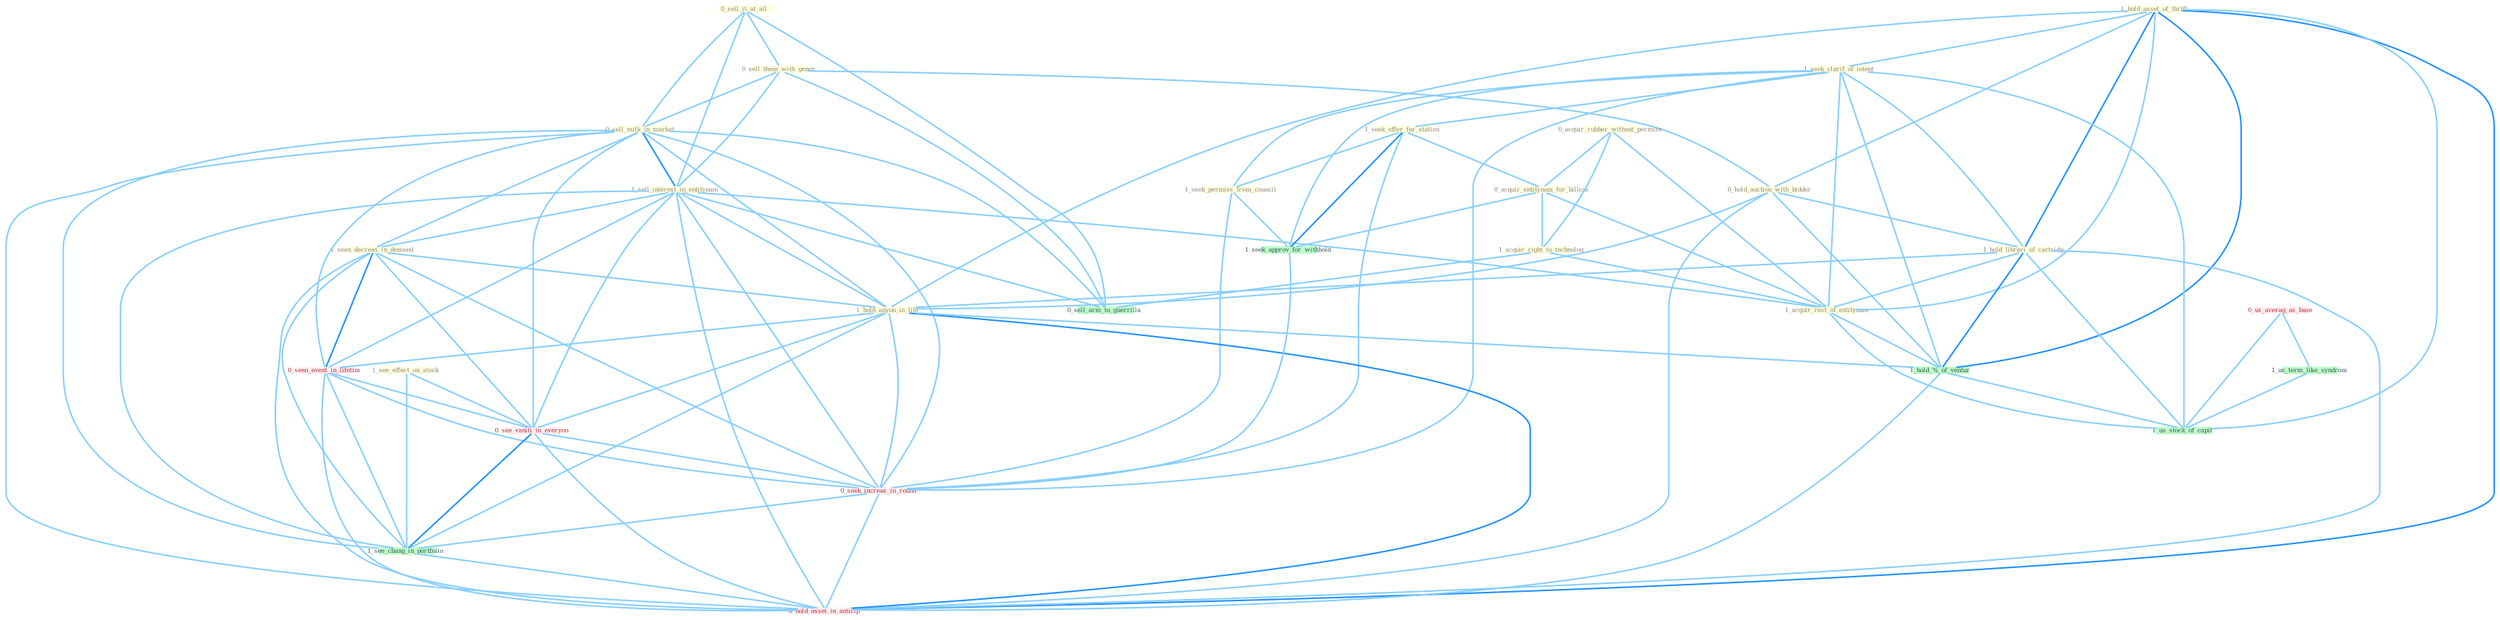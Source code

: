Graph G{ 
    node
    [shape=polygon,style=filled,width=.5,height=.06,color="#BDFCC9",fixedsize=true,fontsize=4,
    fontcolor="#2f4f4f"];
    {node
    [color="#ffffe0", fontcolor="#8b7d6b"] "0_sell_it_at_all " "1_hold_asset_of_thrift " "0_sell_them_with_gener " "0_sell_milk_in_market " "1_seek_clarif_of_intent " "0_acquir_rubber_without_permiss " "1_sell_interest_in_entitynam " "1_seen_decreas_in_demand " "1_seek_offer_for_station " "0_hold_auction_with_bidder " "0_acquir_entitynam_for_billion " "1_hold_librari_of_cartridg " "1_acquir_right_to_technolog " "1_seek_permiss_from_council " "1_acquir_rest_of_entitynam " "1_see_effect_on_stock " "1_hold_anyon_in_life "}
{node [color="#fff0f5", fontcolor="#b22222"] "0_seen_event_in_lifetim " "0_us_averag_as_base " "0_see_vaniti_in_everyon " "0_seek_increas_in_round " "0_hold_asset_in_anticip "}
edge [color="#B0E2FF"];

	"0_sell_it_at_all " -- "0_sell_them_with_gener " [w="1", color="#87cefa" ];
	"0_sell_it_at_all " -- "0_sell_milk_in_market " [w="1", color="#87cefa" ];
	"0_sell_it_at_all " -- "1_sell_interest_in_entitynam " [w="1", color="#87cefa" ];
	"0_sell_it_at_all " -- "0_sell_arm_to_guerrilla " [w="1", color="#87cefa" ];
	"1_hold_asset_of_thrift " -- "1_seek_clarif_of_intent " [w="1", color="#87cefa" ];
	"1_hold_asset_of_thrift " -- "0_hold_auction_with_bidder " [w="1", color="#87cefa" ];
	"1_hold_asset_of_thrift " -- "1_hold_librari_of_cartridg " [w="2", color="#1e90ff" , len=0.8];
	"1_hold_asset_of_thrift " -- "1_acquir_rest_of_entitynam " [w="1", color="#87cefa" ];
	"1_hold_asset_of_thrift " -- "1_hold_anyon_in_life " [w="1", color="#87cefa" ];
	"1_hold_asset_of_thrift " -- "1_hold_%_of_ventur " [w="2", color="#1e90ff" , len=0.8];
	"1_hold_asset_of_thrift " -- "1_us_stock_of_capit " [w="1", color="#87cefa" ];
	"1_hold_asset_of_thrift " -- "0_hold_asset_in_anticip " [w="2", color="#1e90ff" , len=0.8];
	"0_sell_them_with_gener " -- "0_sell_milk_in_market " [w="1", color="#87cefa" ];
	"0_sell_them_with_gener " -- "1_sell_interest_in_entitynam " [w="1", color="#87cefa" ];
	"0_sell_them_with_gener " -- "0_hold_auction_with_bidder " [w="1", color="#87cefa" ];
	"0_sell_them_with_gener " -- "0_sell_arm_to_guerrilla " [w="1", color="#87cefa" ];
	"0_sell_milk_in_market " -- "1_sell_interest_in_entitynam " [w="2", color="#1e90ff" , len=0.8];
	"0_sell_milk_in_market " -- "1_seen_decreas_in_demand " [w="1", color="#87cefa" ];
	"0_sell_milk_in_market " -- "1_hold_anyon_in_life " [w="1", color="#87cefa" ];
	"0_sell_milk_in_market " -- "0_seen_event_in_lifetim " [w="1", color="#87cefa" ];
	"0_sell_milk_in_market " -- "0_see_vaniti_in_everyon " [w="1", color="#87cefa" ];
	"0_sell_milk_in_market " -- "0_sell_arm_to_guerrilla " [w="1", color="#87cefa" ];
	"0_sell_milk_in_market " -- "0_seek_increas_in_round " [w="1", color="#87cefa" ];
	"0_sell_milk_in_market " -- "1_see_chang_in_portfolio " [w="1", color="#87cefa" ];
	"0_sell_milk_in_market " -- "0_hold_asset_in_anticip " [w="1", color="#87cefa" ];
	"1_seek_clarif_of_intent " -- "1_seek_offer_for_station " [w="1", color="#87cefa" ];
	"1_seek_clarif_of_intent " -- "1_hold_librari_of_cartridg " [w="1", color="#87cefa" ];
	"1_seek_clarif_of_intent " -- "1_seek_permiss_from_council " [w="1", color="#87cefa" ];
	"1_seek_clarif_of_intent " -- "1_acquir_rest_of_entitynam " [w="1", color="#87cefa" ];
	"1_seek_clarif_of_intent " -- "1_seek_approv_for_withhold " [w="1", color="#87cefa" ];
	"1_seek_clarif_of_intent " -- "1_hold_%_of_ventur " [w="1", color="#87cefa" ];
	"1_seek_clarif_of_intent " -- "0_seek_increas_in_round " [w="1", color="#87cefa" ];
	"1_seek_clarif_of_intent " -- "1_us_stock_of_capit " [w="1", color="#87cefa" ];
	"0_acquir_rubber_without_permiss " -- "0_acquir_entitynam_for_billion " [w="1", color="#87cefa" ];
	"0_acquir_rubber_without_permiss " -- "1_acquir_right_to_technolog " [w="1", color="#87cefa" ];
	"0_acquir_rubber_without_permiss " -- "1_acquir_rest_of_entitynam " [w="1", color="#87cefa" ];
	"1_sell_interest_in_entitynam " -- "1_seen_decreas_in_demand " [w="1", color="#87cefa" ];
	"1_sell_interest_in_entitynam " -- "1_acquir_rest_of_entitynam " [w="1", color="#87cefa" ];
	"1_sell_interest_in_entitynam " -- "1_hold_anyon_in_life " [w="1", color="#87cefa" ];
	"1_sell_interest_in_entitynam " -- "0_seen_event_in_lifetim " [w="1", color="#87cefa" ];
	"1_sell_interest_in_entitynam " -- "0_see_vaniti_in_everyon " [w="1", color="#87cefa" ];
	"1_sell_interest_in_entitynam " -- "0_sell_arm_to_guerrilla " [w="1", color="#87cefa" ];
	"1_sell_interest_in_entitynam " -- "0_seek_increas_in_round " [w="1", color="#87cefa" ];
	"1_sell_interest_in_entitynam " -- "1_see_chang_in_portfolio " [w="1", color="#87cefa" ];
	"1_sell_interest_in_entitynam " -- "0_hold_asset_in_anticip " [w="1", color="#87cefa" ];
	"1_seen_decreas_in_demand " -- "1_hold_anyon_in_life " [w="1", color="#87cefa" ];
	"1_seen_decreas_in_demand " -- "0_seen_event_in_lifetim " [w="2", color="#1e90ff" , len=0.8];
	"1_seen_decreas_in_demand " -- "0_see_vaniti_in_everyon " [w="1", color="#87cefa" ];
	"1_seen_decreas_in_demand " -- "0_seek_increas_in_round " [w="1", color="#87cefa" ];
	"1_seen_decreas_in_demand " -- "1_see_chang_in_portfolio " [w="1", color="#87cefa" ];
	"1_seen_decreas_in_demand " -- "0_hold_asset_in_anticip " [w="1", color="#87cefa" ];
	"1_seek_offer_for_station " -- "0_acquir_entitynam_for_billion " [w="1", color="#87cefa" ];
	"1_seek_offer_for_station " -- "1_seek_permiss_from_council " [w="1", color="#87cefa" ];
	"1_seek_offer_for_station " -- "1_seek_approv_for_withhold " [w="2", color="#1e90ff" , len=0.8];
	"1_seek_offer_for_station " -- "0_seek_increas_in_round " [w="1", color="#87cefa" ];
	"0_hold_auction_with_bidder " -- "1_hold_librari_of_cartridg " [w="1", color="#87cefa" ];
	"0_hold_auction_with_bidder " -- "1_hold_anyon_in_life " [w="1", color="#87cefa" ];
	"0_hold_auction_with_bidder " -- "1_hold_%_of_ventur " [w="1", color="#87cefa" ];
	"0_hold_auction_with_bidder " -- "0_hold_asset_in_anticip " [w="1", color="#87cefa" ];
	"0_acquir_entitynam_for_billion " -- "1_acquir_right_to_technolog " [w="1", color="#87cefa" ];
	"0_acquir_entitynam_for_billion " -- "1_acquir_rest_of_entitynam " [w="1", color="#87cefa" ];
	"0_acquir_entitynam_for_billion " -- "1_seek_approv_for_withhold " [w="1", color="#87cefa" ];
	"1_hold_librari_of_cartridg " -- "1_acquir_rest_of_entitynam " [w="1", color="#87cefa" ];
	"1_hold_librari_of_cartridg " -- "1_hold_anyon_in_life " [w="1", color="#87cefa" ];
	"1_hold_librari_of_cartridg " -- "1_hold_%_of_ventur " [w="2", color="#1e90ff" , len=0.8];
	"1_hold_librari_of_cartridg " -- "1_us_stock_of_capit " [w="1", color="#87cefa" ];
	"1_hold_librari_of_cartridg " -- "0_hold_asset_in_anticip " [w="1", color="#87cefa" ];
	"1_acquir_right_to_technolog " -- "1_acquir_rest_of_entitynam " [w="1", color="#87cefa" ];
	"1_acquir_right_to_technolog " -- "0_sell_arm_to_guerrilla " [w="1", color="#87cefa" ];
	"1_seek_permiss_from_council " -- "1_seek_approv_for_withhold " [w="1", color="#87cefa" ];
	"1_seek_permiss_from_council " -- "0_seek_increas_in_round " [w="1", color="#87cefa" ];
	"1_acquir_rest_of_entitynam " -- "1_hold_%_of_ventur " [w="1", color="#87cefa" ];
	"1_acquir_rest_of_entitynam " -- "1_us_stock_of_capit " [w="1", color="#87cefa" ];
	"1_see_effect_on_stock " -- "0_see_vaniti_in_everyon " [w="1", color="#87cefa" ];
	"1_see_effect_on_stock " -- "1_see_chang_in_portfolio " [w="1", color="#87cefa" ];
	"1_hold_anyon_in_life " -- "0_seen_event_in_lifetim " [w="1", color="#87cefa" ];
	"1_hold_anyon_in_life " -- "1_hold_%_of_ventur " [w="1", color="#87cefa" ];
	"1_hold_anyon_in_life " -- "0_see_vaniti_in_everyon " [w="1", color="#87cefa" ];
	"1_hold_anyon_in_life " -- "0_seek_increas_in_round " [w="1", color="#87cefa" ];
	"1_hold_anyon_in_life " -- "1_see_chang_in_portfolio " [w="1", color="#87cefa" ];
	"1_hold_anyon_in_life " -- "0_hold_asset_in_anticip " [w="2", color="#1e90ff" , len=0.8];
	"0_seen_event_in_lifetim " -- "0_see_vaniti_in_everyon " [w="1", color="#87cefa" ];
	"0_seen_event_in_lifetim " -- "0_seek_increas_in_round " [w="1", color="#87cefa" ];
	"0_seen_event_in_lifetim " -- "1_see_chang_in_portfolio " [w="1", color="#87cefa" ];
	"0_seen_event_in_lifetim " -- "0_hold_asset_in_anticip " [w="1", color="#87cefa" ];
	"0_us_averag_as_base " -- "1_us_term_like_syndrom " [w="1", color="#87cefa" ];
	"0_us_averag_as_base " -- "1_us_stock_of_capit " [w="1", color="#87cefa" ];
	"1_us_term_like_syndrom " -- "1_us_stock_of_capit " [w="1", color="#87cefa" ];
	"1_seek_approv_for_withhold " -- "0_seek_increas_in_round " [w="1", color="#87cefa" ];
	"1_hold_%_of_ventur " -- "1_us_stock_of_capit " [w="1", color="#87cefa" ];
	"1_hold_%_of_ventur " -- "0_hold_asset_in_anticip " [w="1", color="#87cefa" ];
	"0_see_vaniti_in_everyon " -- "0_seek_increas_in_round " [w="1", color="#87cefa" ];
	"0_see_vaniti_in_everyon " -- "1_see_chang_in_portfolio " [w="2", color="#1e90ff" , len=0.8];
	"0_see_vaniti_in_everyon " -- "0_hold_asset_in_anticip " [w="1", color="#87cefa" ];
	"0_seek_increas_in_round " -- "1_see_chang_in_portfolio " [w="1", color="#87cefa" ];
	"0_seek_increas_in_round " -- "0_hold_asset_in_anticip " [w="1", color="#87cefa" ];
	"1_see_chang_in_portfolio " -- "0_hold_asset_in_anticip " [w="1", color="#87cefa" ];
}